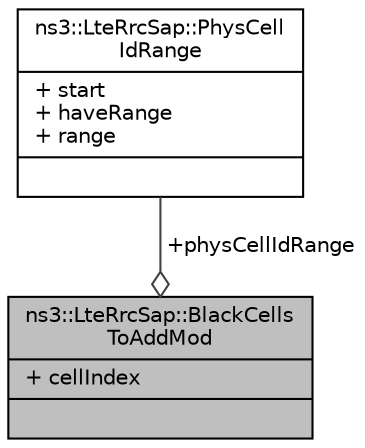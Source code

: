 digraph "ns3::LteRrcSap::BlackCellsToAddMod"
{
  edge [fontname="Helvetica",fontsize="10",labelfontname="Helvetica",labelfontsize="10"];
  node [fontname="Helvetica",fontsize="10",shape=record];
  Node1 [label="{ns3::LteRrcSap::BlackCells\lToAddMod\n|+ cellIndex\l|}",height=0.2,width=0.4,color="black", fillcolor="grey75", style="filled", fontcolor="black"];
  Node2 -> Node1 [color="grey25",fontsize="10",style="solid",label=" +physCellIdRange" ,arrowhead="odiamond"];
  Node2 [label="{ns3::LteRrcSap::PhysCell\lIdRange\n|+ start\l+ haveRange\l+ range\l|}",height=0.2,width=0.4,color="black", fillcolor="white", style="filled",URL="$db/db8/structns3_1_1LteRrcSap_1_1PhysCellIdRange.html"];
}
